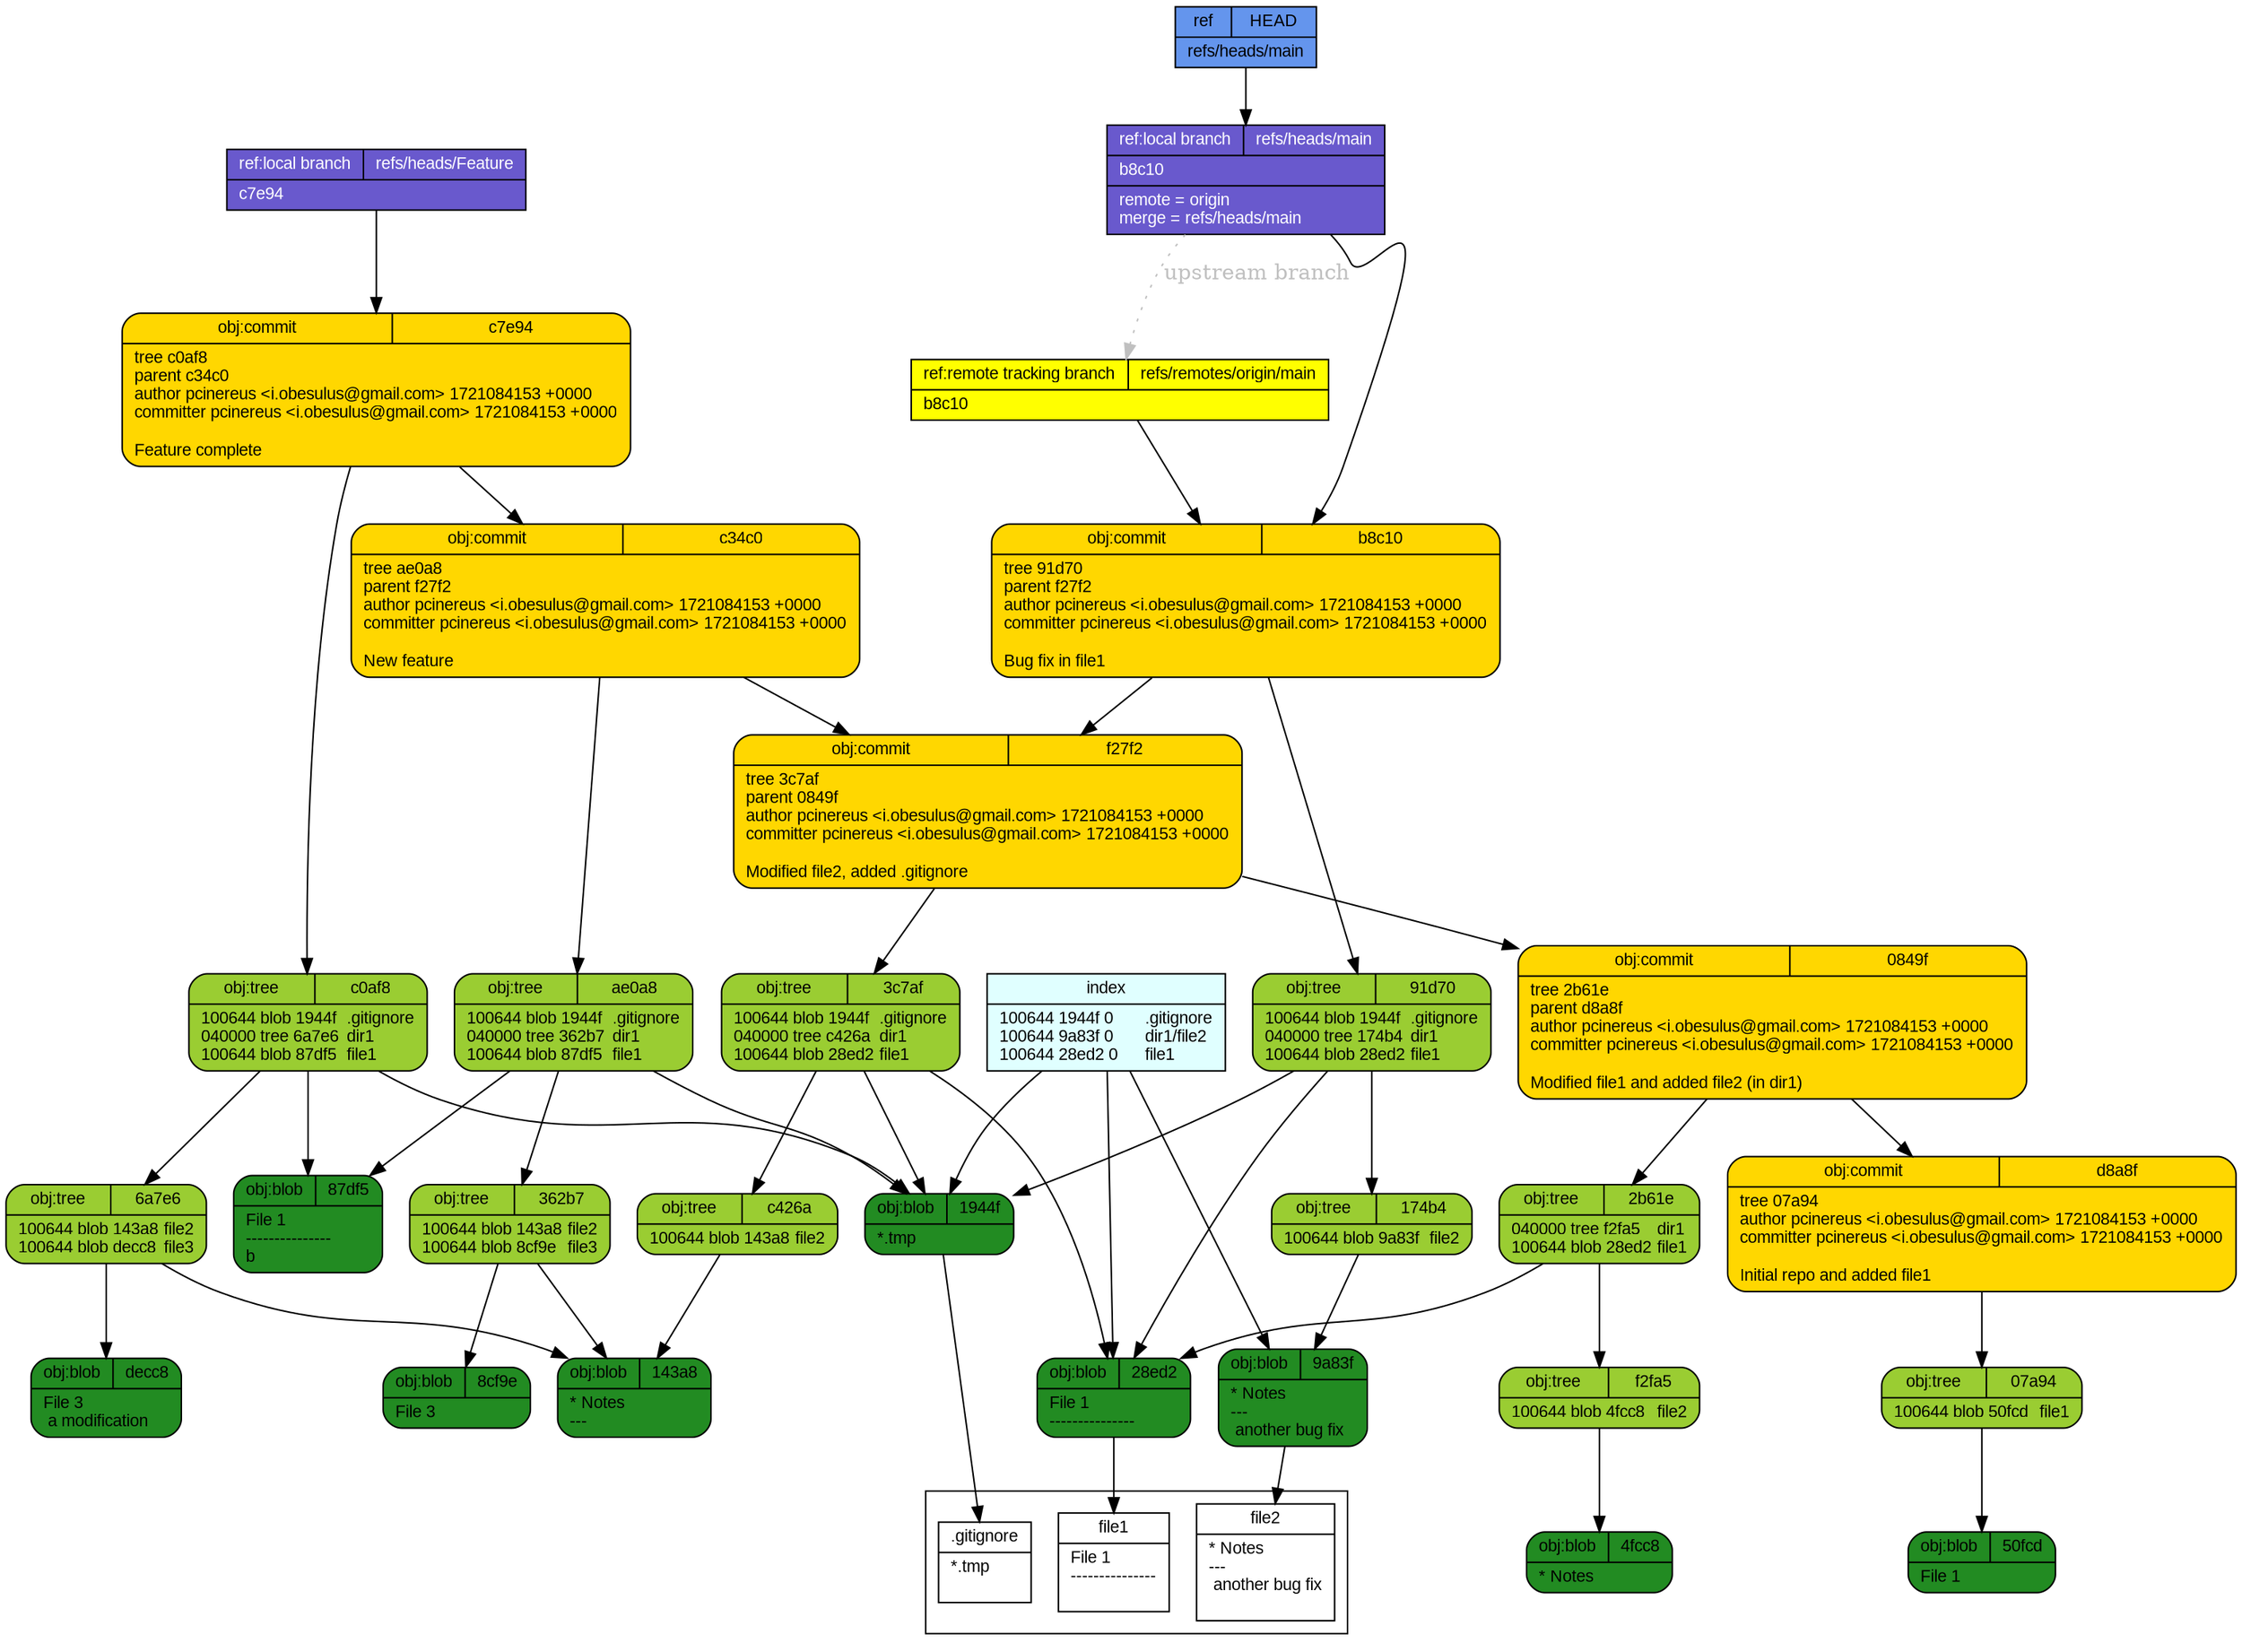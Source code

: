 digraph structs {
  node [shape=record,fontsize=11,fontname="arial"];
  rankdir="TB";
  _f27f2 [fillcolor="gold", style="filled,rounded", label="{{obj:commit|f27f2}|tree\ 3c7af\lparent\ 0849f\lauthor\ pcinereus\ \<i\.obesulus\@gmail\.com\>\ 1721084153\ \+0000\lcommitter\ pcinereus\ \<i\.obesulus\@gmail\.com\>\ 1721084153\ \+0000\l\lModified\ file2\,\ added\ \.gitignore\l}"]  _f27f2 -> _3c7af
  _f27f2 -> _0849f
  _f2fa5 [fillcolor="yellowgreen", style="filled,rounded", label="{{obj:tree|f2fa5}|100644\ blob\ 4fcc8\	file2\l}"]  _f2fa5 -> _4fcc8
  _07a94 [fillcolor="yellowgreen", style="filled,rounded", label="{{obj:tree|07a94}|100644\ blob\ 50fcd\	file1\l}"]  _07a94 -> _50fcd
  _143a8 [fillcolor="forestgreen", style="filled,rounded", label="{{obj:blob|143a8}|\*\ Notes\l\-\-\-\l}"]  _c0af8 [fillcolor="yellowgreen", style="filled,rounded", label="{{obj:tree|c0af8}|100644\ blob\ 1944f\	\.gitignore\l040000\ tree\ 6a7e6\	dir1\l100644\ blob\ 87df5\	file1\l}"]  _c0af8 -> _1944f
  _c0af8 -> _6a7e6
  _c0af8 -> _87df5
  _4fcc8 [fillcolor="forestgreen", style="filled,rounded", label="{{obj:blob|4fcc8}|\*\ Notes\l}"]  _c34c0 [fillcolor="gold", style="filled,rounded", label="{{obj:commit|c34c0}|tree\ ae0a8\lparent\ f27f2\lauthor\ pcinereus\ \<i\.obesulus\@gmail\.com\>\ 1721084153\ \+0000\lcommitter\ pcinereus\ \<i\.obesulus\@gmail\.com\>\ 1721084153\ \+0000\l\lNew\ feature\l}"]  _c34c0 -> _ae0a8
  _c34c0 -> _f27f2
  _c426a [fillcolor="yellowgreen", style="filled,rounded", label="{{obj:tree|c426a}|100644\ blob\ 143a8\	file2\l}"]  _c426a -> _143a8
  _1944f [fillcolor="forestgreen", style="filled,rounded", label="{{obj:blob|1944f}|\*\.tmp\l}"]  _50fcd [fillcolor="forestgreen", style="filled,rounded", label="{{obj:blob|50fcd}|File\ 1\l}"]  _0849f [fillcolor="gold", style="filled,rounded", label="{{obj:commit|0849f}|tree\ 2b61e\lparent\ d8a8f\lauthor\ pcinereus\ \<i\.obesulus\@gmail\.com\>\ 1721084153\ \+0000\lcommitter\ pcinereus\ \<i\.obesulus\@gmail\.com\>\ 1721084153\ \+0000\l\lModified\ file1\ and\ added\ file2\ \(in\ dir1\)\l}"]  _0849f -> _2b61e
  _0849f -> _d8a8f
  _b8c10 [fillcolor="gold", style="filled,rounded", label="{{obj:commit|b8c10}|tree\ 91d70\lparent\ f27f2\lauthor\ pcinereus\ \<i\.obesulus\@gmail\.com\>\ 1721084153\ \+0000\lcommitter\ pcinereus\ \<i\.obesulus\@gmail\.com\>\ 1721084153\ \+0000\l\lBug\ fix\ in\ file1\l}"]  _b8c10 -> _91d70
  _b8c10 -> _f27f2
  _8cf9e [fillcolor="forestgreen", style="filled,rounded", label="{{obj:blob|8cf9e}|File\ 3\l}"]  _c7e94 [fillcolor="gold", style="filled,rounded", label="{{obj:commit|c7e94}|tree\ c0af8\lparent\ c34c0\lauthor\ pcinereus\ \<i\.obesulus\@gmail\.com\>\ 1721084153\ \+0000\lcommitter\ pcinereus\ \<i\.obesulus\@gmail\.com\>\ 1721084153\ \+0000\l\lFeature\ complete\l}"]  _c7e94 -> _c0af8
  _c7e94 -> _c34c0
  _91d70 [fillcolor="yellowgreen", style="filled,rounded", label="{{obj:tree|91d70}|100644\ blob\ 1944f\	\.gitignore\l040000\ tree\ 174b4\	dir1\l100644\ blob\ 28ed2\	file1\l}"]  _91d70 -> _1944f
  _91d70 -> _174b4
  _91d70 -> _28ed2
  _9a83f [fillcolor="forestgreen", style="filled,rounded", label="{{obj:blob|9a83f}|\*\ Notes\l\-\-\-\l\ another\ bug\ fix\l}"]  _ae0a8 [fillcolor="yellowgreen", style="filled,rounded", label="{{obj:tree|ae0a8}|100644\ blob\ 1944f\	\.gitignore\l040000\ tree\ 362b7\	dir1\l100644\ blob\ 87df5\	file1\l}"]  _ae0a8 -> _1944f
  _ae0a8 -> _362b7
  _ae0a8 -> _87df5
  _2b61e [fillcolor="yellowgreen", style="filled,rounded", label="{{obj:tree|2b61e}|040000\ tree\ f2fa5\	dir1\l100644\ blob\ 28ed2\	file1\l}"]  _2b61e -> _f2fa5
  _2b61e -> _28ed2
  _d8a8f [fillcolor="gold", style="filled,rounded", label="{{obj:commit|d8a8f}|tree\ 07a94\lauthor\ pcinereus\ \<i\.obesulus\@gmail\.com\>\ 1721084153\ \+0000\lcommitter\ pcinereus\ \<i\.obesulus\@gmail\.com\>\ 1721084153\ \+0000\l\lInitial\ repo\ and\ added\ file1\l}"]  _d8a8f -> _07a94
  _87df5 [fillcolor="forestgreen", style="filled,rounded", label="{{obj:blob|87df5}|File\ 1\l\-\-\-\-\-\-\-\-\-\-\-\-\-\-\-\lb\l}"]  _362b7 [fillcolor="yellowgreen", style="filled,rounded", label="{{obj:tree|362b7}|100644\ blob\ 143a8\	file2\l100644\ blob\ 8cf9e\	file3\l}"]  _362b7 -> _143a8
  _362b7 -> _8cf9e
  _3c7af [fillcolor="yellowgreen", style="filled,rounded", label="{{obj:tree|3c7af}|100644\ blob\ 1944f\	\.gitignore\l040000\ tree\ c426a\	dir1\l100644\ blob\ 28ed2\	file1\l}"]  _3c7af -> _1944f
  _3c7af -> _c426a
  _3c7af -> _28ed2
  _28ed2 [fillcolor="forestgreen", style="filled,rounded", label="{{obj:blob|28ed2}|File\ 1\l\-\-\-\-\-\-\-\-\-\-\-\-\-\-\-\l}"]  _6a7e6 [fillcolor="yellowgreen", style="filled,rounded", label="{{obj:tree|6a7e6}|100644\ blob\ 143a8\	file2\l100644\ blob\ decc8\	file3\l}"]  _6a7e6 -> _143a8
  _6a7e6 -> _decc8
  _174b4 [fillcolor="yellowgreen", style="filled,rounded", label="{{obj:tree|174b4}|100644\ blob\ 9a83f\	file2\l}"]  _174b4 -> _9a83f
  _decc8 [fillcolor="forestgreen", style="filled,rounded", label="{{obj:blob|decc8}|File\ 3\l\ a\ modification\l}"]  _refs___heads___Feature [style=filled, fillcolor=slateblue3, fontcolor = white,  label="{{ref:local branch|refs\/heads\/Feature}|c7e94\l}"]
  _refs___heads___Feature -> _c7e94
  _refs___heads___main -> _refs___remotes___origin___main [style=dotted, color=gray, fontcolor=gray, label="upstream branch"]
  _refs___heads___main [style=filled, fillcolor=slateblue3, fontcolor = white,  label="{{ref:local branch|refs\/heads\/main}|b8c10\l|remote\ \=\ origin\lmerge\ \=\ refs\/heads\/main\l}"]
  _refs___heads___main -> _b8c10
  _refs___remotes___origin___main [style=filled, fillcolor=yellow, fontcolor = black,  label="{{ref:remote tracking branch|refs\/remotes\/origin\/main}|b8c10\l}"]
  _refs___remotes___origin___main -> _b8c10
  _HEAD [style=filled, fillcolor=cornflowerblue, fontcolor=black,  label="{{ref|HEAD}|refs\/heads\/main\l}"]
  _HEAD -> _refs___heads___main
  index -> _1944f
  index -> _9a83f
  index -> _28ed2
  index [style=filled, fillcolor=lightcyan, label="{{index}|100644\ 1944f\ 0\	\.gitignore\l100644\ 9a83f\ 0\	dir1\/file2\l100644\ 28ed2\ 0\	file1\l}"]
subgraph cluster_1 {rank=sink  _gitignore [fillcolor="white", label="{{.gitignore}|*.tmp\l\l}"] 
  _file2 [fillcolor="white", label="{{file2}|* Notes\l---\l another bug fix\l\l}"] 
  _file1 [fillcolor="white", label="{{file1}|File 1\l---------------\l\l}"] 
}
 _1944f -> _gitignore
 _9a83f -> _file2
 _28ed2 -> _file1
}
